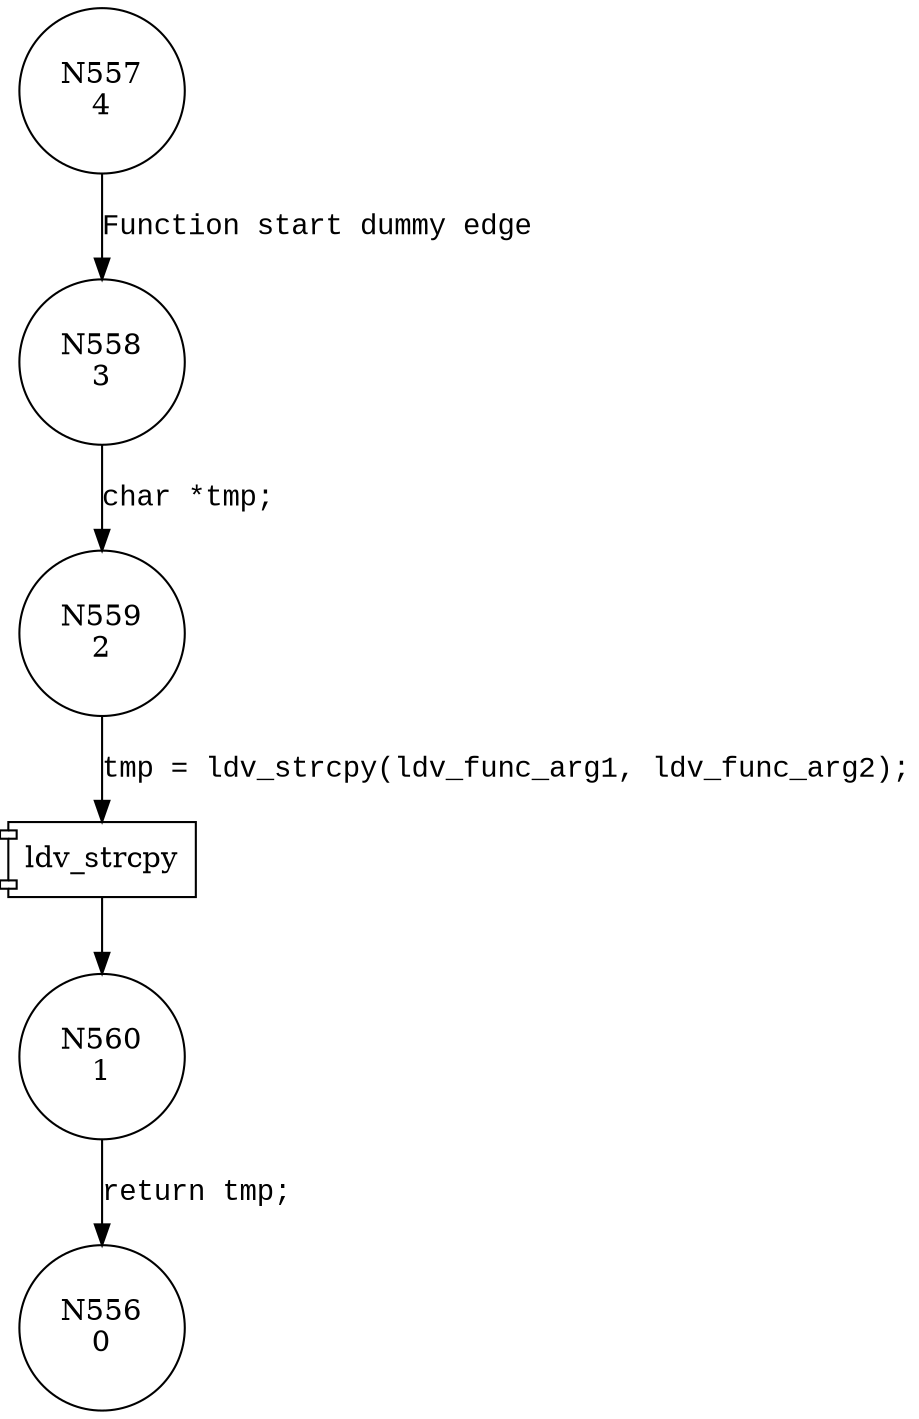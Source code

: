 digraph ldv_strcpy_12 {
557 [shape="circle" label="N557\n4"]
558 [shape="circle" label="N558\n3"]
559 [shape="circle" label="N559\n2"]
560 [shape="circle" label="N560\n1"]
556 [shape="circle" label="N556\n0"]
557 -> 558 [label="Function start dummy edge" fontname="Courier New"]
100060 [shape="component" label="ldv_strcpy"]
559 -> 100060 [label="tmp = ldv_strcpy(ldv_func_arg1, ldv_func_arg2);" fontname="Courier New"]
100060 -> 560 [label="" fontname="Courier New"]
558 -> 559 [label="char *tmp;" fontname="Courier New"]
560 -> 556 [label="return tmp;" fontname="Courier New"]
}